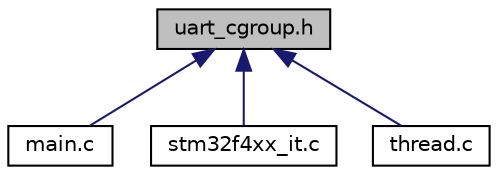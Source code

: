 digraph "uart_cgroup.h"
{
  edge [fontname="Helvetica",fontsize="10",labelfontname="Helvetica",labelfontsize="10"];
  node [fontname="Helvetica",fontsize="10",shape=record];
  Node1 [label="uart_cgroup.h",height=0.2,width=0.4,color="black", fillcolor="grey75", style="filled" fontcolor="black"];
  Node1 -> Node2 [dir="back",color="midnightblue",fontsize="10",style="solid",fontname="Helvetica"];
  Node2 [label="main.c",height=0.2,width=0.4,color="black", fillcolor="white", style="filled",URL="$main_8c.html",tooltip="Main program for the Project with RTOS, test and validation of the final project. ..."];
  Node1 -> Node3 [dir="back",color="midnightblue",fontsize="10",style="solid",fontname="Helvetica"];
  Node3 [label="stm32f4xx_it.c",height=0.2,width=0.4,color="black", fillcolor="white", style="filled",URL="$stm32f4xx__it_8c.html",tooltip="Interrupt Service Routines. "];
  Node1 -> Node4 [dir="back",color="midnightblue",fontsize="10",style="solid",fontname="Helvetica"];
  Node4 [label="thread.c",height=0.2,width=0.4,color="black", fillcolor="white", style="filled",URL="$thread_8c.html",tooltip="File thread for the rtos project. "];
}
